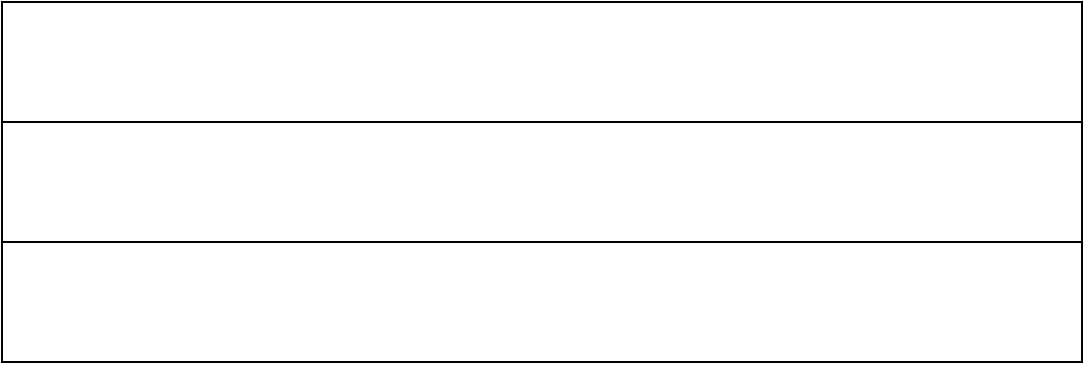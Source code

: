 <mxfile version="14.8.4" type="github">
  <diagram id="7G6O5gSfWizY2tAJNnmJ" name="第 1 页">
    <mxGraphModel dx="1186" dy="739" grid="1" gridSize="10" guides="1" tooltips="1" connect="1" arrows="1" fold="1" page="1" pageScale="1" pageWidth="2339" pageHeight="3300" math="0" shadow="0">
      <root>
        <mxCell id="0" />
        <mxCell id="1" parent="0" />
        <mxCell id="3fkyfGFidn4VkuOGFDm8-1" value="" style="rounded=0;whiteSpace=wrap;html=1;" vertex="1" parent="1">
          <mxGeometry x="260" y="320" width="540" height="60" as="geometry" />
        </mxCell>
        <mxCell id="3fkyfGFidn4VkuOGFDm8-2" value="" style="rounded=0;whiteSpace=wrap;html=1;" vertex="1" parent="1">
          <mxGeometry x="260" y="260" width="540" height="60" as="geometry" />
        </mxCell>
        <mxCell id="3fkyfGFidn4VkuOGFDm8-3" value="" style="rounded=0;whiteSpace=wrap;html=1;" vertex="1" parent="1">
          <mxGeometry x="260" y="200" width="540" height="60" as="geometry" />
        </mxCell>
      </root>
    </mxGraphModel>
  </diagram>
</mxfile>
